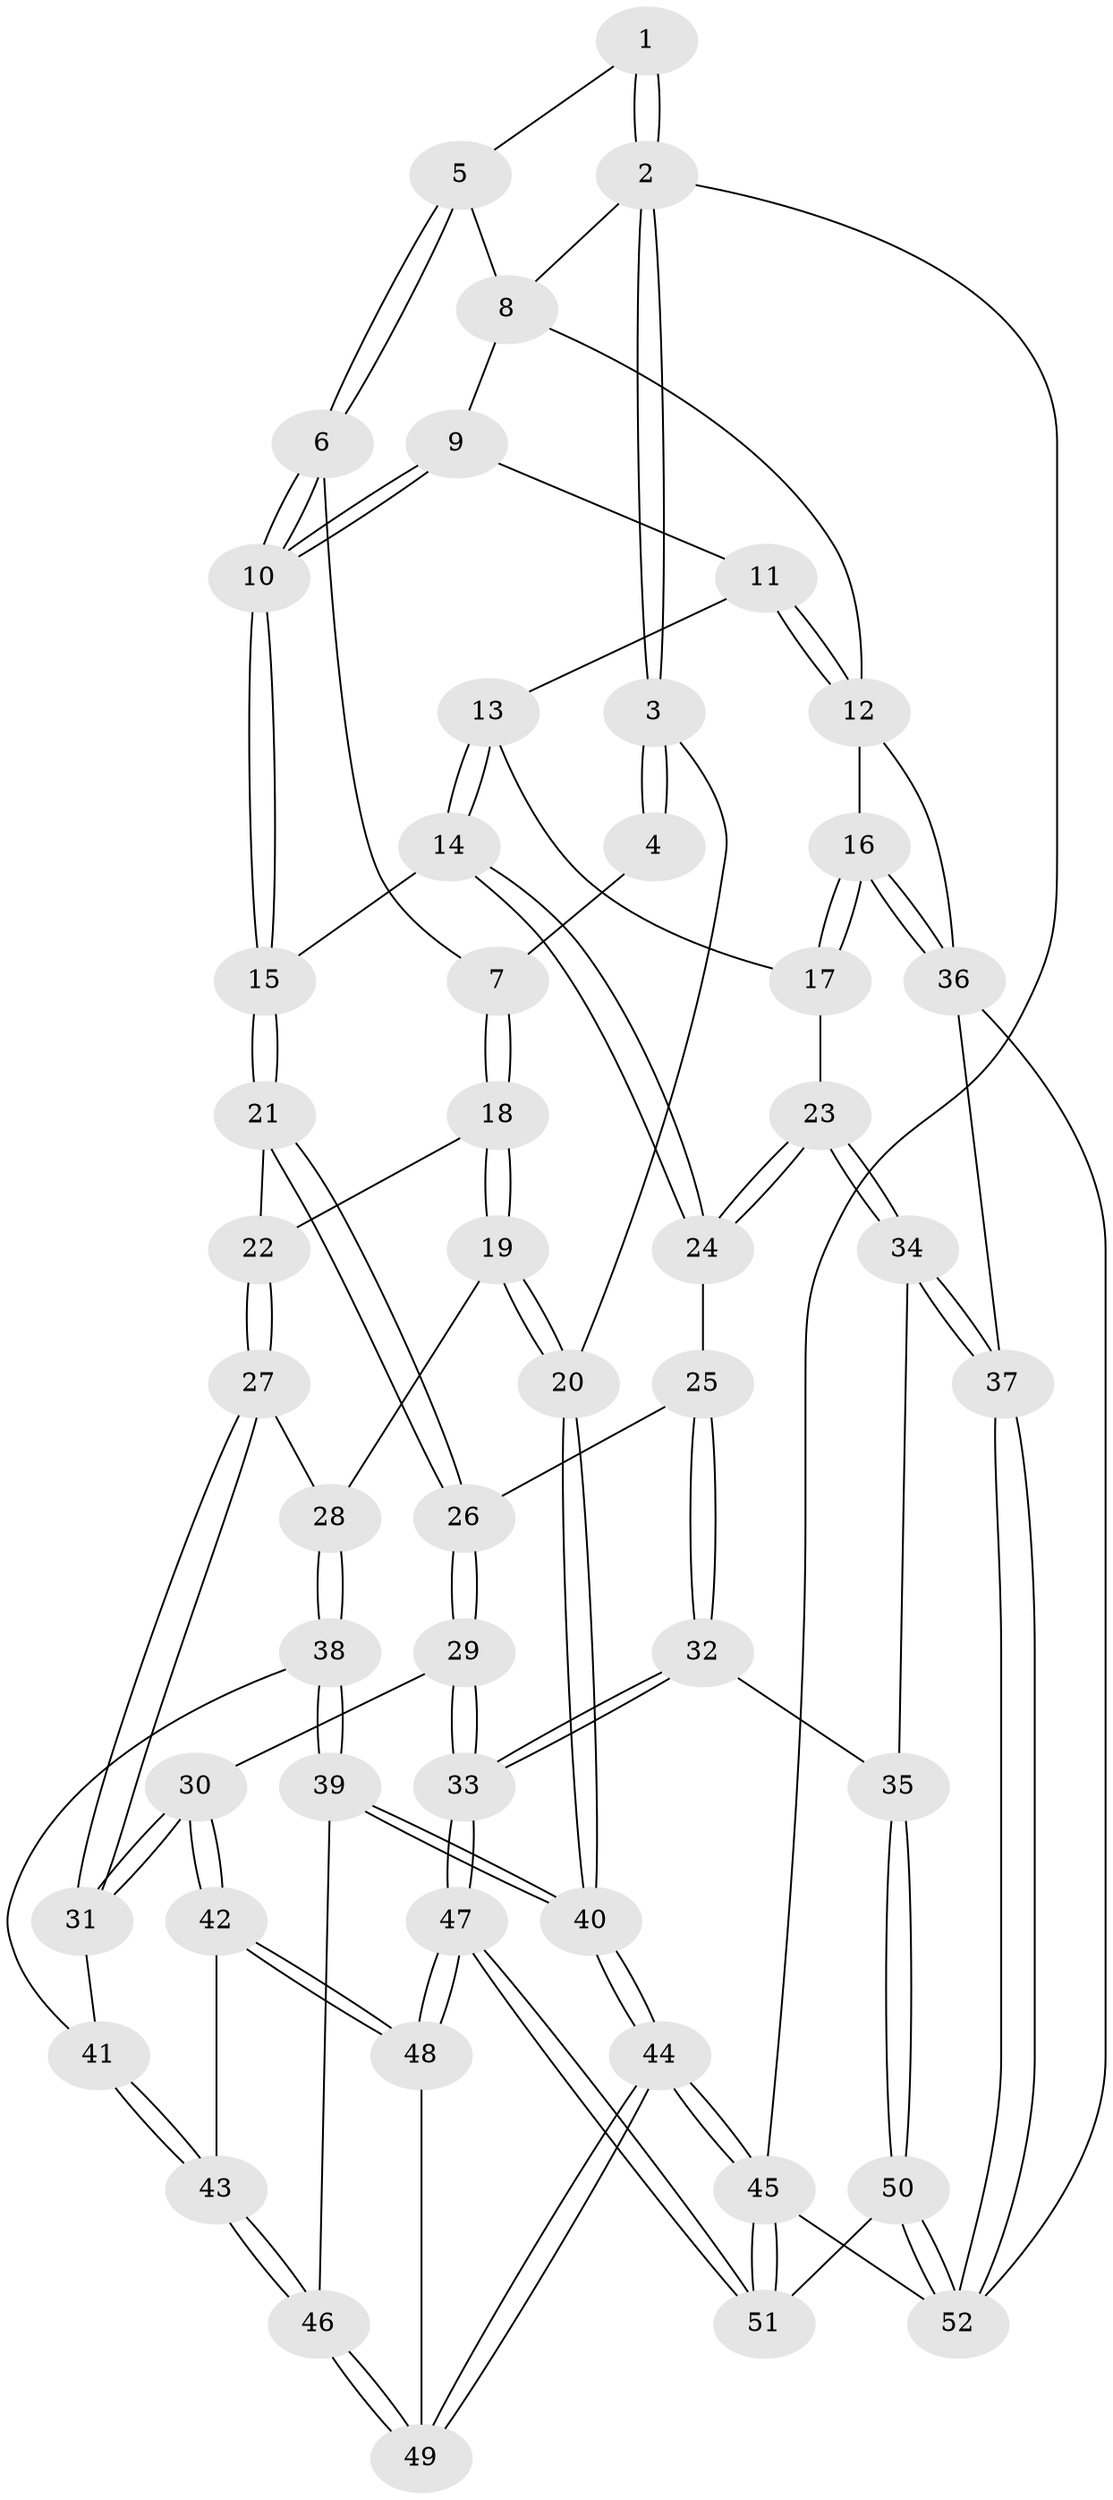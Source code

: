 // Generated by graph-tools (version 1.1) at 2025/03/03/09/25 03:03:16]
// undirected, 52 vertices, 126 edges
graph export_dot {
graph [start="1"]
  node [color=gray90,style=filled];
  1 [pos="+0.27947365554782577+0"];
  2 [pos="+0+0"];
  3 [pos="+0+0.1798088020525019"];
  4 [pos="+0.12798577632292993+0.12089282896356338"];
  5 [pos="+0.4338146091682858+0"];
  6 [pos="+0.43380257667374955+0.20188492215482098"];
  7 [pos="+0.16054705008263043+0.27805843112794193"];
  8 [pos="+0.6992609337665833+0"];
  9 [pos="+0.8216412820051349+0.13463139264261256"];
  10 [pos="+0.446513476317041+0.23024927862326985"];
  11 [pos="+0.8342336355378182+0.16257208067720394"];
  12 [pos="+1+0.24150649252435413"];
  13 [pos="+0.8165538390985316+0.19757874194814118"];
  14 [pos="+0.6159981731532866+0.3330927312076166"];
  15 [pos="+0.46404459052890856+0.2757468162633338"];
  16 [pos="+1+0.5797562193030683"];
  17 [pos="+0.8441228861903631+0.3717169496492586"];
  18 [pos="+0.15024199115015008+0.29752951919031434"];
  19 [pos="+0+0.3940612545587153"];
  20 [pos="+0+0.38969290192777956"];
  21 [pos="+0.40756980700655115+0.3956123568660078"];
  22 [pos="+0.24496296556328254+0.4453890033656942"];
  23 [pos="+0.7102707983848181+0.4717295488078927"];
  24 [pos="+0.6542421743786657+0.42598290042833525"];
  25 [pos="+0.5510782017381299+0.5187650075456897"];
  26 [pos="+0.42851121570218903+0.45811052255660917"];
  27 [pos="+0.2077689989630971+0.5291932273952245"];
  28 [pos="+0+0.4560902902363031"];
  29 [pos="+0.3881565166207697+0.6846462161108875"];
  30 [pos="+0.3537115259972865+0.678059975042959"];
  31 [pos="+0.2153032025793889+0.5754599690829699"];
  32 [pos="+0.5732789182997923+0.7419045754813508"];
  33 [pos="+0.5004068214472613+0.7732845783018535"];
  34 [pos="+0.800872261074045+0.7165268987479185"];
  35 [pos="+0.7987556134502624+0.7173721747373837"];
  36 [pos="+1+0.6677052716325186"];
  37 [pos="+0.8968176207326635+0.7231965672485413"];
  38 [pos="+0.1055427844451997+0.6549204793340893"];
  39 [pos="+0.016660066355994436+0.7641667566318094"];
  40 [pos="+0+0.8489241305734061"];
  41 [pos="+0.16617195374254462+0.6149842602460528"];
  42 [pos="+0.21267776097045277+0.7827174372452201"];
  43 [pos="+0.20821238372601902+0.7821970078458531"];
  44 [pos="+0+1"];
  45 [pos="+0+1"];
  46 [pos="+0.07802573065319571+0.7833238212403851"];
  47 [pos="+0.39135027593075367+1"];
  48 [pos="+0.284069027059466+0.9823735059126484"];
  49 [pos="+0.1750252960309192+0.9050603280313921"];
  50 [pos="+0.6317901655124851+1"];
  51 [pos="+0.3912574760495888+1"];
  52 [pos="+0.8677899578643957+1"];
  1 -- 2;
  1 -- 2;
  1 -- 5;
  2 -- 3;
  2 -- 3;
  2 -- 8;
  2 -- 45;
  3 -- 4;
  3 -- 4;
  3 -- 20;
  4 -- 7;
  5 -- 6;
  5 -- 6;
  5 -- 8;
  6 -- 7;
  6 -- 10;
  6 -- 10;
  7 -- 18;
  7 -- 18;
  8 -- 9;
  8 -- 12;
  9 -- 10;
  9 -- 10;
  9 -- 11;
  10 -- 15;
  10 -- 15;
  11 -- 12;
  11 -- 12;
  11 -- 13;
  12 -- 16;
  12 -- 36;
  13 -- 14;
  13 -- 14;
  13 -- 17;
  14 -- 15;
  14 -- 24;
  14 -- 24;
  15 -- 21;
  15 -- 21;
  16 -- 17;
  16 -- 17;
  16 -- 36;
  16 -- 36;
  17 -- 23;
  18 -- 19;
  18 -- 19;
  18 -- 22;
  19 -- 20;
  19 -- 20;
  19 -- 28;
  20 -- 40;
  20 -- 40;
  21 -- 22;
  21 -- 26;
  21 -- 26;
  22 -- 27;
  22 -- 27;
  23 -- 24;
  23 -- 24;
  23 -- 34;
  23 -- 34;
  24 -- 25;
  25 -- 26;
  25 -- 32;
  25 -- 32;
  26 -- 29;
  26 -- 29;
  27 -- 28;
  27 -- 31;
  27 -- 31;
  28 -- 38;
  28 -- 38;
  29 -- 30;
  29 -- 33;
  29 -- 33;
  30 -- 31;
  30 -- 31;
  30 -- 42;
  30 -- 42;
  31 -- 41;
  32 -- 33;
  32 -- 33;
  32 -- 35;
  33 -- 47;
  33 -- 47;
  34 -- 35;
  34 -- 37;
  34 -- 37;
  35 -- 50;
  35 -- 50;
  36 -- 37;
  36 -- 52;
  37 -- 52;
  37 -- 52;
  38 -- 39;
  38 -- 39;
  38 -- 41;
  39 -- 40;
  39 -- 40;
  39 -- 46;
  40 -- 44;
  40 -- 44;
  41 -- 43;
  41 -- 43;
  42 -- 43;
  42 -- 48;
  42 -- 48;
  43 -- 46;
  43 -- 46;
  44 -- 45;
  44 -- 45;
  44 -- 49;
  44 -- 49;
  45 -- 51;
  45 -- 51;
  45 -- 52;
  46 -- 49;
  46 -- 49;
  47 -- 48;
  47 -- 48;
  47 -- 51;
  47 -- 51;
  48 -- 49;
  50 -- 51;
  50 -- 52;
  50 -- 52;
}
